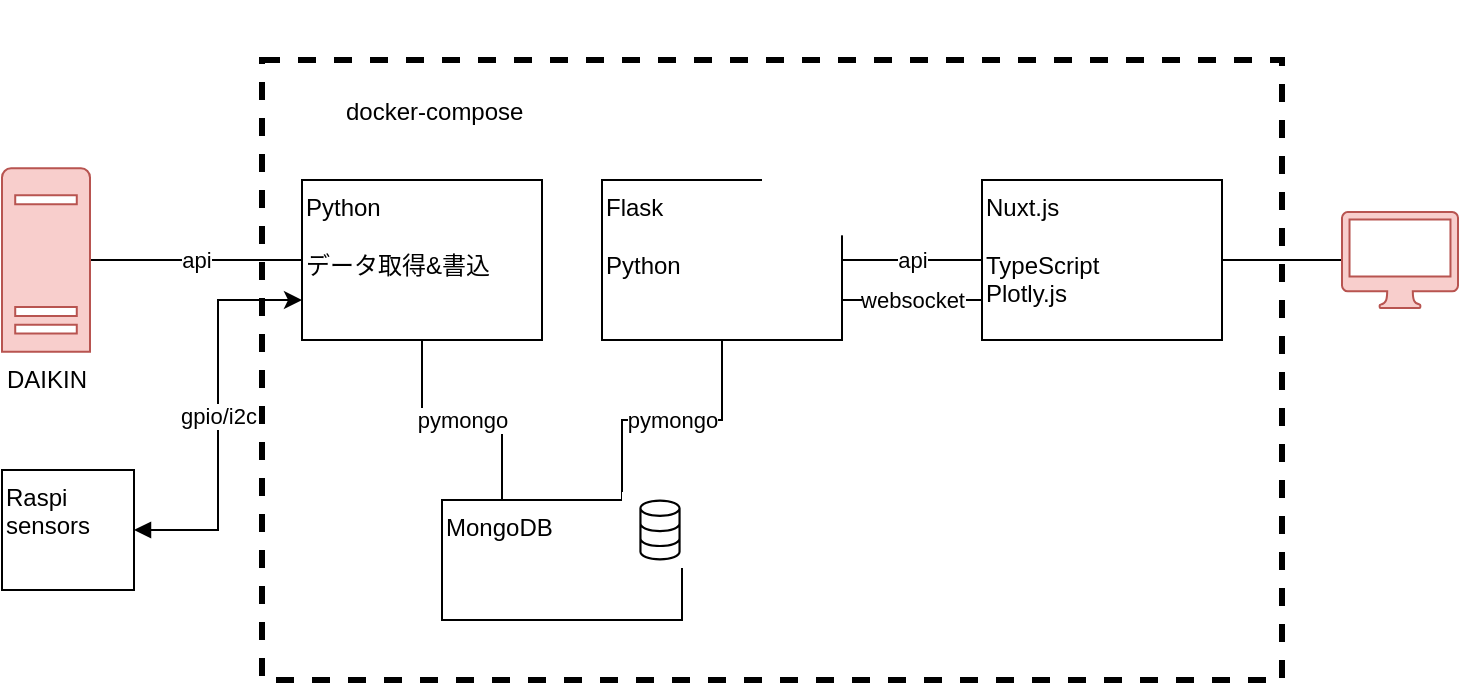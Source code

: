 <mxfile version="13.7.9" type="embed" pages="2"><diagram id="hoECT7qni1WdUcx5VfXn" name="system"><mxGraphModel dx="2383" dy="604" grid="1" gridSize="10" guides="1" tooltips="1" connect="1" arrows="1" fold="1" page="1" pageScale="1" pageWidth="827" pageHeight="1169" math="0" shadow="0"><root><mxCell id="0"/><mxCell id="1" parent="0"/><mxCell id="5Ljw2iMAwR0X0P2dEYUr-3" value="&lt;blockquote style=&quot;margin: 0 0 0 40px ; border: none ; padding: 0px&quot;&gt;&lt;p style=&quot;line-height: 120%&quot;&gt;docker-compose&lt;/p&gt;&lt;/blockquote&gt;" style="whiteSpace=wrap;html=1;dashed=1;align=left;verticalAlign=top;strokeWidth=3;horizontal=1;" parent="1" vertex="1"><mxGeometry x="160" y="350" width="510" height="310" as="geometry"/></mxCell><mxCell id="5Ljw2iMAwR0X0P2dEYUr-11" value="api" style="edgeStyle=orthogonalEdgeStyle;orthogonalLoop=1;jettySize=auto;html=1;exitX=1;exitY=0.5;exitDx=0;exitDy=0;endArrow=none;endFill=0;rounded=0;" parent="1" source="5Ljw2iMAwR0X0P2dEYUr-2" target="5Ljw2iMAwR0X0P2dEYUr-9" edge="1"><mxGeometry relative="1" as="geometry"/></mxCell><mxCell id="5Ljw2iMAwR0X0P2dEYUr-19" value="websocket" style="edgeStyle=orthogonalEdgeStyle;orthogonalLoop=1;jettySize=auto;html=1;exitX=1;exitY=0.75;exitDx=0;exitDy=0;entryX=0;entryY=0.75;entryDx=0;entryDy=0;endArrow=none;endFill=0;rounded=0;" parent="1" source="5Ljw2iMAwR0X0P2dEYUr-2" target="5Ljw2iMAwR0X0P2dEYUr-9" edge="1"><mxGeometry relative="1" as="geometry"/></mxCell><mxCell id="5Ljw2iMAwR0X0P2dEYUr-4" value="" style="shape=image;verticalLabelPosition=bottom;verticalAlign=top;aspect=fixed;imageAspect=0;image=https://cdn.rancher.com/wp-content/uploads/2016/04/20182217/compose.png;" parent="1" vertex="1"><mxGeometry x="135.39" y="320" width="74.61" height="73.46" as="geometry"/></mxCell><mxCell id="5Ljw2iMAwR0X0P2dEYUr-18" style="edgeStyle=orthogonalEdgeStyle;orthogonalLoop=1;jettySize=auto;html=1;endArrow=none;endFill=0;rounded=0;" parent="1" source="5Ljw2iMAwR0X0P2dEYUr-9" target="5Ljw2iMAwR0X0P2dEYUr-17" edge="1"><mxGeometry relative="1" as="geometry"/></mxCell><mxCell id="5Ljw2iMAwR0X0P2dEYUr-9" value="Nuxt.js&lt;br&gt;&lt;br&gt;&lt;blockquote style=&quot;margin: 0 0 0 40px ; border: none ; padding: 0px&quot;&gt;&lt;/blockquote&gt;&lt;span&gt;TypeScript&lt;/span&gt;&lt;br&gt;&lt;span&gt;Plotly.js&lt;/span&gt;" style="whiteSpace=wrap;html=1;verticalAlign=top;align=left;" parent="1" vertex="1"><mxGeometry x="520" y="410" width="120" height="80" as="geometry"/></mxCell><mxCell id="5Ljw2iMAwR0X0P2dEYUr-12" value="pymongo" style="edgeStyle=orthogonalEdgeStyle;orthogonalLoop=1;jettySize=auto;html=1;endArrow=none;endFill=0;rounded=0;exitX=0.75;exitY=0;exitDx=0;exitDy=0;" parent="1" source="5Ljw2iMAwR0X0P2dEYUr-10" target="5Ljw2iMAwR0X0P2dEYUr-2" edge="1"><mxGeometry relative="1" as="geometry"/></mxCell><mxCell id="5Ljw2iMAwR0X0P2dEYUr-15" value="api" style="edgeStyle=orthogonalEdgeStyle;orthogonalLoop=1;jettySize=auto;html=1;exitX=1;exitY=0.5;exitDx=0;exitDy=0;exitPerimeter=0;endArrow=none;endFill=0;rounded=0;entryX=0;entryY=0.5;entryDx=0;entryDy=0;" parent="1" source="5Ljw2iMAwR0X0P2dEYUr-14" target="2" edge="1"><mxGeometry relative="1" as="geometry"><mxPoint x="120" y="290" as="targetPoint"/></mxGeometry></mxCell><mxCell id="5Ljw2iMAwR0X0P2dEYUr-14" value="DAIKIN" style="aspect=fixed;pointerEvents=1;shadow=0;dashed=0;html=1;strokeColor=#b85450;labelPosition=center;verticalLabelPosition=bottom;verticalAlign=top;align=center;shape=mxgraph.mscae.enterprise.server_generic;fillColor=#f8cecc;" parent="1" vertex="1"><mxGeometry x="30" y="404.16" width="44" height="91.67" as="geometry"/></mxCell><mxCell id="5Ljw2iMAwR0X0P2dEYUr-17" value="" style="pointerEvents=1;shadow=0;dashed=0;html=1;strokeColor=#b85450;labelPosition=center;verticalLabelPosition=bottom;verticalAlign=top;outlineConnect=0;align=center;shape=mxgraph.office.devices.mac_client;fillColor=#f8cecc;" parent="1" vertex="1"><mxGeometry x="700" y="426" width="58" height="48" as="geometry"/></mxCell><mxCell id="5Ljw2iMAwR0X0P2dEYUr-25" value="" style="shape=image;verticalLabelPosition=bottom;verticalAlign=top;aspect=fixed;imageAspect=0;image=https://virtualcast.jp/blog/wp-content/uploads/2019/04/nuxtjs-logo.png;" parent="1" vertex="1"><mxGeometry x="610" y="400" width="40" height="40.1" as="geometry"/></mxCell><mxCell id="6" value="" style="group" parent="1" vertex="1" connectable="0"><mxGeometry x="330" y="400" width="130.21" height="90" as="geometry"/></mxCell><mxCell id="5Ljw2iMAwR0X0P2dEYUr-2" value="Flask&lt;br&gt;&lt;br&gt;&lt;div style=&quot;&quot;&gt;Python&lt;/div&gt;" style="whiteSpace=wrap;html=1;verticalAlign=top;align=left;" parent="6" vertex="1"><mxGeometry y="10" width="120" height="80" as="geometry"/></mxCell><mxCell id="5Ljw2iMAwR0X0P2dEYUr-22" value="" style="shape=image;verticalLabelPosition=bottom;verticalAlign=top;aspect=fixed;imageAspect=0;image=https://miro.medium.com/max/800/1*Q5EUk28Xc3iCDoMSkrd1_w.png;imageBackground=#ffffff;" parent="6" vertex="1"><mxGeometry x="80" width="50.21" height="37.66" as="geometry"/></mxCell><mxCell id="7" value="" style="group" parent="1" vertex="1" connectable="0"><mxGeometry x="250" y="566" width="128" height="64" as="geometry"/></mxCell><mxCell id="5Ljw2iMAwR0X0P2dEYUr-10" value="MongoDB" style="whiteSpace=wrap;html=1;verticalAlign=top;align=left;" parent="7" vertex="1"><mxGeometry y="4" width="120" height="60" as="geometry"/></mxCell><mxCell id="5Ljw2iMAwR0X0P2dEYUr-16" value="" style="points=[[0,0,0],[0.25,0,0],[0.5,0,0],[0.75,0,0],[1,0,0],[0,1,0],[0.25,1,0],[0.5,1,0],[0.75,1,0],[1,1,0],[0,0.25,0],[0,0.5,0],[0,0.75,0],[1,0.25,0],[1,0.5,0],[1,0.75,0]];outlineConnect=0;gradientDirection=north;dashed=0;verticalLabelPosition=bottom;verticalAlign=top;align=center;html=1;fontSize=12;fontStyle=0;aspect=fixed;shape=mxgraph.aws4.resourceIcon;resIcon=mxgraph.aws4.database;" parent="7" vertex="1"><mxGeometry x="90" width="38" height="38" as="geometry"/></mxCell><mxCell id="8" value="" style="group" parent="1" vertex="1" connectable="0"><mxGeometry x="180" y="405" width="130" height="85" as="geometry"/></mxCell><mxCell id="2" value="&lt;span&gt;Python&lt;br&gt;&lt;/span&gt;&lt;br&gt;データ取得&amp;amp;書込" style="whiteSpace=wrap;html=1;verticalAlign=top;align=left;" parent="8" vertex="1"><mxGeometry y="5" width="120" height="80" as="geometry"/></mxCell><mxCell id="4" value="" style="shape=image;verticalLabelPosition=bottom;labelBackgroundColor=#ffffff;verticalAlign=top;aspect=fixed;imageAspect=0;image=https://wakara.co.jp/wp-content/uploads/Python.png;" parent="8" vertex="1"><mxGeometry x="100" width="30" height="30" as="geometry"/></mxCell><mxCell id="11" value="pymongo" style="edgeStyle=orthogonalEdgeStyle;rounded=0;orthogonalLoop=1;jettySize=auto;html=1;exitX=0.5;exitY=1;exitDx=0;exitDy=0;entryX=0.25;entryY=0;entryDx=0;entryDy=0;endArrow=none;endFill=0;" parent="1" source="2" target="5Ljw2iMAwR0X0P2dEYUr-10" edge="1"><mxGeometry relative="1" as="geometry"/></mxCell><mxCell id="17" value="gpio/i2c" style="edgeStyle=orthogonalEdgeStyle;rounded=0;orthogonalLoop=1;jettySize=auto;html=1;exitX=1;exitY=0.5;exitDx=0;exitDy=0;entryX=0;entryY=0.75;entryDx=0;entryDy=0;startArrow=block;startFill=1;" edge="1" parent="1" source="15" target="2"><mxGeometry relative="1" as="geometry"/></mxCell><mxCell id="15" value="Raspi sensors" style="whiteSpace=wrap;html=1;verticalAlign=top;align=left;" vertex="1" parent="1"><mxGeometry x="30" y="555" width="66" height="60" as="geometry"/></mxCell></root></mxGraphModel></diagram><diagram id="VGwrrYC9yaDUnATYe77J" name="api"><mxGraphModel dx="279" dy="620" grid="1" gridSize="10" guides="1" tooltips="1" connect="1" arrows="1" fold="1" page="1" pageScale="1" pageWidth="850" pageHeight="1100" math="0" shadow="0"><root><mxCell id="4bTZ-Iq6ytV4KFU6_Zx9-0"/><mxCell id="4bTZ-Iq6ytV4KFU6_Zx9-1" parent="4bTZ-Iq6ytV4KFU6_Zx9-0"/><mxCell id="4bTZ-Iq6ytV4KFU6_Zx9-35" value="/api/v1/:device" style="text;html=1;strokeColor=none;fillColor=none;align=center;verticalAlign=middle;whiteSpace=wrap;rounded=0;fontSize=20;" parent="4bTZ-Iq6ytV4KFU6_Zx9-1" vertex="1"><mxGeometry x="270" y="120" width="40" height="20" as="geometry"/></mxCell><mxCell id="4bTZ-Iq6ytV4KFU6_Zx9-52" value="Path params" style="text;html=1;strokeColor=none;fillColor=none;align=center;verticalAlign=middle;whiteSpace=wrap;rounded=0;fontSize=20;" parent="4bTZ-Iq6ytV4KFU6_Zx9-1" vertex="1"><mxGeometry x="170" y="190" width="40" height="20" as="geometry"/></mxCell><mxCell id="4bTZ-Iq6ytV4KFU6_Zx9-38" value="" style="shape=table;html=1;whiteSpace=wrap;startSize=0;container=1;collapsible=0;childLayout=tableLayout;align=left;verticalAlign=middle;" parent="4bTZ-Iq6ytV4KFU6_Zx9-1" vertex="1"><mxGeometry x="240" y="180" width="180" height="40" as="geometry"/></mxCell><mxCell id="4bTZ-Iq6ytV4KFU6_Zx9-39" value="" style="shape=partialRectangle;html=1;whiteSpace=wrap;collapsible=0;dropTarget=0;pointerEvents=0;fillColor=none;top=0;left=0;bottom=0;right=0;points=[[0,0.5],[1,0.5]];portConstraint=eastwest;" parent="4bTZ-Iq6ytV4KFU6_Zx9-38" vertex="1"><mxGeometry width="180" height="40" as="geometry"/></mxCell><mxCell id="4bTZ-Iq6ytV4KFU6_Zx9-40" value="device" style="shape=partialRectangle;html=1;whiteSpace=wrap;connectable=0;overflow=hidden;fillColor=none;top=0;left=0;bottom=0;right=0;align=left;" parent="4bTZ-Iq6ytV4KFU6_Zx9-39" vertex="1"><mxGeometry width="60" height="40" as="geometry"/></mxCell><mxCell id="4bTZ-Iq6ytV4KFU6_Zx9-41" value="string" style="shape=partialRectangle;html=1;whiteSpace=wrap;connectable=0;overflow=hidden;fillColor=none;top=0;left=0;bottom=0;right=0;align=left;" parent="4bTZ-Iq6ytV4KFU6_Zx9-39" vertex="1"><mxGeometry x="60" width="60" height="40" as="geometry"/></mxCell><mxCell id="4bTZ-Iq6ytV4KFU6_Zx9-42" value="daikin, rasp" style="shape=partialRectangle;html=1;whiteSpace=wrap;connectable=0;overflow=hidden;fillColor=none;top=0;left=0;bottom=0;right=0;align=left;" parent="4bTZ-Iq6ytV4KFU6_Zx9-39" vertex="1"><mxGeometry x="120" width="60" height="40" as="geometry"/></mxCell><mxCell id="4bTZ-Iq6ytV4KFU6_Zx9-53" value="Query&lt;br&gt;params" style="text;html=1;strokeColor=none;fillColor=none;align=center;verticalAlign=middle;whiteSpace=wrap;rounded=0;fontSize=20;" parent="4bTZ-Iq6ytV4KFU6_Zx9-1" vertex="1"><mxGeometry x="170" y="300" width="40" height="20" as="geometry"/></mxCell><mxCell id="4bTZ-Iq6ytV4KFU6_Zx9-54" value="" style="shape=table;html=1;whiteSpace=wrap;startSize=0;container=1;collapsible=0;childLayout=tableLayout;align=left;verticalAlign=middle;" parent="4bTZ-Iq6ytV4KFU6_Zx9-1" vertex="1"><mxGeometry x="245" y="240" width="245" height="120" as="geometry"/></mxCell><mxCell id="4bTZ-Iq6ytV4KFU6_Zx9-55" value="" style="shape=partialRectangle;html=1;whiteSpace=wrap;collapsible=0;dropTarget=0;pointerEvents=0;fillColor=none;top=0;left=0;bottom=0;right=0;points=[[0,0.5],[1,0.5]];portConstraint=eastwest;" parent="4bTZ-Iq6ytV4KFU6_Zx9-54" vertex="1"><mxGeometry width="245" height="40" as="geometry"/></mxCell><mxCell id="4bTZ-Iq6ytV4KFU6_Zx9-56" value="before" style="shape=partialRectangle;html=1;whiteSpace=wrap;connectable=0;overflow=hidden;fillColor=none;top=0;left=0;bottom=0;right=0;align=left;" parent="4bTZ-Iq6ytV4KFU6_Zx9-55" vertex="1"><mxGeometry width="60" height="40" as="geometry"/></mxCell><mxCell id="4bTZ-Iq6ytV4KFU6_Zx9-57" value="unixt&lt;br&gt;timestamp" style="shape=partialRectangle;html=1;whiteSpace=wrap;connectable=0;overflow=hidden;fillColor=none;top=0;left=0;bottom=0;right=0;align=left;" parent="4bTZ-Iq6ytV4KFU6_Zx9-55" vertex="1"><mxGeometry x="60" width="60" height="40" as="geometry"/></mxCell><mxCell id="4bTZ-Iq6ytV4KFU6_Zx9-58" value="" style="shape=partialRectangle;html=1;whiteSpace=wrap;connectable=0;overflow=hidden;fillColor=none;top=0;left=0;bottom=0;right=0;" parent="4bTZ-Iq6ytV4KFU6_Zx9-55" vertex="1"><mxGeometry x="120" width="125" height="40" as="geometry"/></mxCell><mxCell id="4bTZ-Iq6ytV4KFU6_Zx9-59" value="" style="shape=partialRectangle;html=1;whiteSpace=wrap;collapsible=0;dropTarget=0;pointerEvents=0;fillColor=none;top=0;left=0;bottom=0;right=0;points=[[0,0.5],[1,0.5]];portConstraint=eastwest;" parent="4bTZ-Iq6ytV4KFU6_Zx9-54" vertex="1"><mxGeometry y="40" width="245" height="40" as="geometry"/></mxCell><mxCell id="4bTZ-Iq6ytV4KFU6_Zx9-60" value="after" style="shape=partialRectangle;html=1;whiteSpace=wrap;connectable=0;overflow=hidden;fillColor=none;top=0;left=0;bottom=0;right=0;align=left;" parent="4bTZ-Iq6ytV4KFU6_Zx9-59" vertex="1"><mxGeometry width="60" height="40" as="geometry"/></mxCell><mxCell id="4bTZ-Iq6ytV4KFU6_Zx9-61" value="unix&lt;br&gt;timestamp" style="shape=partialRectangle;html=1;whiteSpace=wrap;connectable=0;overflow=hidden;fillColor=none;top=0;left=0;bottom=0;right=0;align=left;" parent="4bTZ-Iq6ytV4KFU6_Zx9-59" vertex="1"><mxGeometry x="60" width="60" height="40" as="geometry"/></mxCell><mxCell id="4bTZ-Iq6ytV4KFU6_Zx9-62" value="" style="shape=partialRectangle;html=1;whiteSpace=wrap;connectable=0;overflow=hidden;fillColor=none;top=0;left=0;bottom=0;right=0;" parent="4bTZ-Iq6ytV4KFU6_Zx9-59" vertex="1"><mxGeometry x="120" width="125" height="40" as="geometry"/></mxCell><mxCell id="4bTZ-Iq6ytV4KFU6_Zx9-63" value="" style="shape=partialRectangle;html=1;whiteSpace=wrap;collapsible=0;dropTarget=0;pointerEvents=0;fillColor=none;top=0;left=0;bottom=0;right=0;points=[[0,0.5],[1,0.5]];portConstraint=eastwest;" parent="4bTZ-Iq6ytV4KFU6_Zx9-54" vertex="1"><mxGeometry y="80" width="245" height="40" as="geometry"/></mxCell><mxCell id="4bTZ-Iq6ytV4KFU6_Zx9-64" value="period" style="shape=partialRectangle;html=1;whiteSpace=wrap;connectable=0;overflow=hidden;fillColor=none;top=0;left=0;bottom=0;right=0;align=left;" parent="4bTZ-Iq6ytV4KFU6_Zx9-63" vertex="1"><mxGeometry width="60" height="40" as="geometry"/></mxCell><mxCell id="4bTZ-Iq6ytV4KFU6_Zx9-65" value="string" style="shape=partialRectangle;html=1;whiteSpace=wrap;connectable=0;overflow=hidden;fillColor=none;top=0;left=0;bottom=0;right=0;align=left;" parent="4bTZ-Iq6ytV4KFU6_Zx9-63" vertex="1"><mxGeometry x="60" width="60" height="40" as="geometry"/></mxCell><mxCell id="4bTZ-Iq6ytV4KFU6_Zx9-66" value="minute, hour, day, week" style="shape=partialRectangle;html=1;whiteSpace=wrap;connectable=0;overflow=hidden;fillColor=none;top=0;left=0;bottom=0;right=0;align=left;" parent="4bTZ-Iq6ytV4KFU6_Zx9-63" vertex="1"><mxGeometry x="120" width="125" height="40" as="geometry"/></mxCell></root></mxGraphModel></diagram></mxfile>